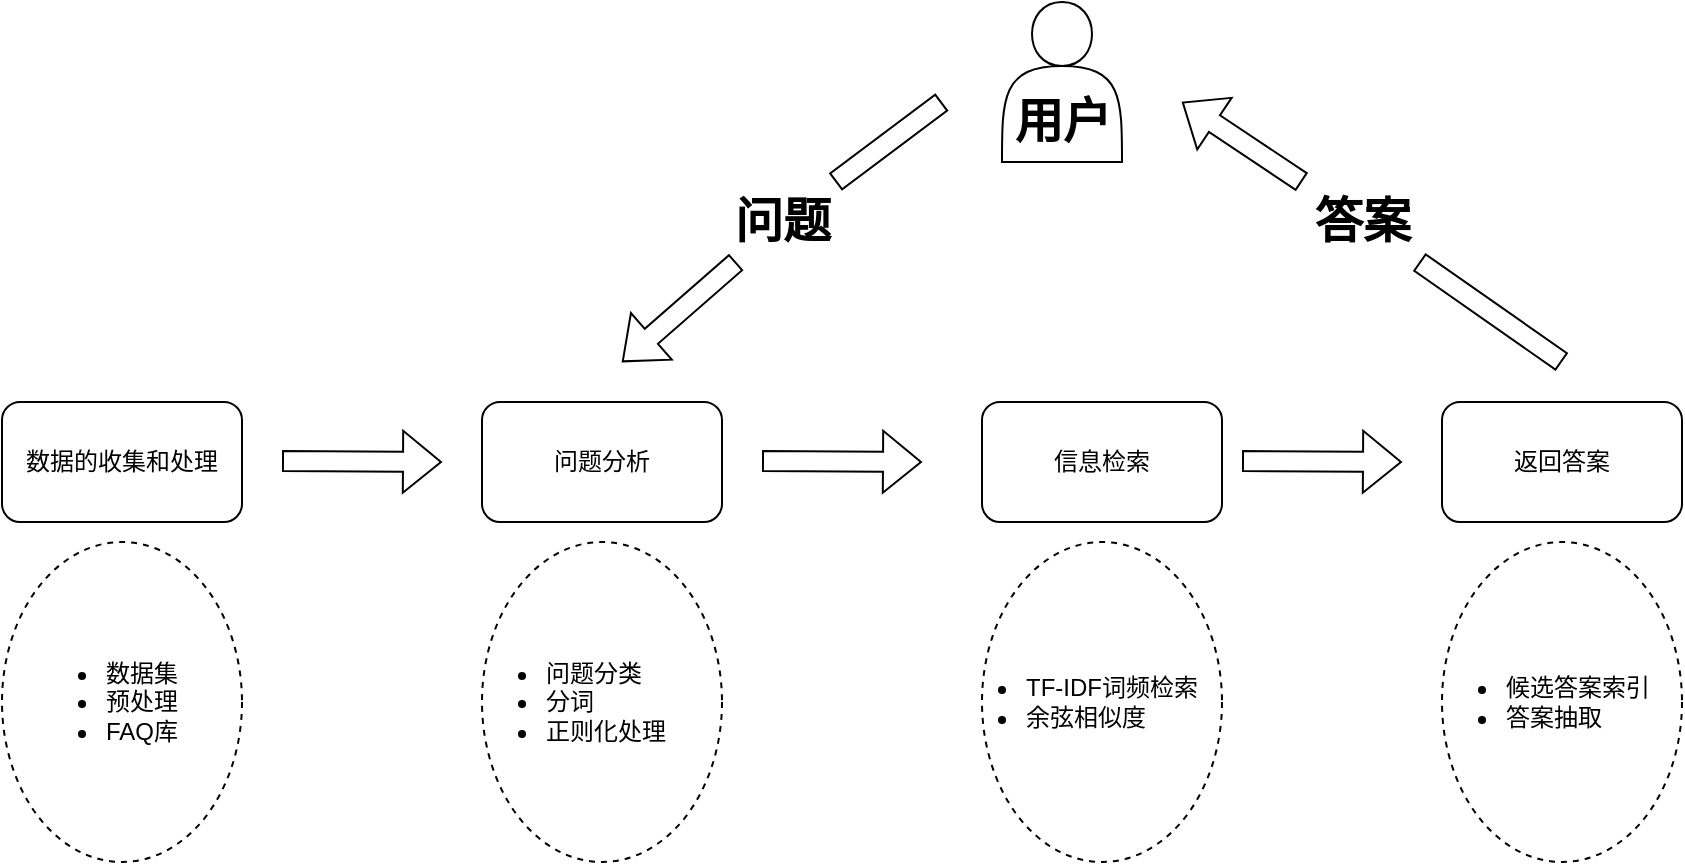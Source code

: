 <mxfile version="21.1.6" type="github" pages="3">
  <diagram name="第 1 页" id="9k_rCtPJAxfU9cjy0RwR">
    <mxGraphModel dx="1621" dy="743" grid="0" gridSize="10" guides="1" tooltips="1" connect="1" arrows="1" fold="1" page="0" pageScale="1" pageWidth="827" pageHeight="1169" background="none" math="0" shadow="0">
      <root>
        <mxCell id="0" />
        <mxCell id="1" parent="0" />
        <mxCell id="VXeoQZlyLiipx-zeGLDP-1" value="&lt;p class=&quot;MsoNormal&quot;&gt;问题分析&lt;/p&gt;" style="rounded=1;whiteSpace=wrap;html=1;" parent="1" vertex="1">
          <mxGeometry x="40" y="250" width="120" height="60" as="geometry" />
        </mxCell>
        <mxCell id="VXeoQZlyLiipx-zeGLDP-2" value="&lt;p class=&quot;MsoNormal&quot;&gt;数据的收集和处理&lt;/p&gt;" style="rounded=1;whiteSpace=wrap;html=1;" parent="1" vertex="1">
          <mxGeometry x="-200" y="250" width="120" height="60" as="geometry" />
        </mxCell>
        <mxCell id="VXeoQZlyLiipx-zeGLDP-3" value="&lt;p class=&quot;MsoNormal&quot;&gt;信息检索&lt;/p&gt;" style="rounded=1;whiteSpace=wrap;html=1;" parent="1" vertex="1">
          <mxGeometry x="290" y="250" width="120" height="60" as="geometry" />
        </mxCell>
        <mxCell id="VXeoQZlyLiipx-zeGLDP-4" value="&lt;p class=&quot;MsoNormal&quot;&gt;返回答案&lt;/p&gt;" style="rounded=1;whiteSpace=wrap;html=1;" parent="1" vertex="1">
          <mxGeometry x="520" y="250" width="120" height="60" as="geometry" />
        </mxCell>
        <mxCell id="VXeoQZlyLiipx-zeGLDP-5" value="" style="shape=flexArrow;endArrow=classic;html=1;rounded=0;" parent="1" edge="1">
          <mxGeometry width="50" height="50" relative="1" as="geometry">
            <mxPoint x="-60" y="279.5" as="sourcePoint" />
            <mxPoint x="20" y="280" as="targetPoint" />
          </mxGeometry>
        </mxCell>
        <mxCell id="VXeoQZlyLiipx-zeGLDP-7" value="" style="shape=flexArrow;endArrow=classic;html=1;rounded=0;" parent="1" edge="1">
          <mxGeometry width="50" height="50" relative="1" as="geometry">
            <mxPoint x="180" y="279.5" as="sourcePoint" />
            <mxPoint x="260" y="280" as="targetPoint" />
          </mxGeometry>
        </mxCell>
        <mxCell id="VXeoQZlyLiipx-zeGLDP-8" value="" style="shape=flexArrow;endArrow=classic;html=1;rounded=0;" parent="1" edge="1">
          <mxGeometry width="50" height="50" relative="1" as="geometry">
            <mxPoint x="420" y="279.5" as="sourcePoint" />
            <mxPoint x="500" y="280" as="targetPoint" />
          </mxGeometry>
        </mxCell>
        <mxCell id="VXeoQZlyLiipx-zeGLDP-9" value="" style="ellipse;whiteSpace=wrap;html=1;align=center;dashed=1;" parent="1" vertex="1">
          <mxGeometry x="-200" y="320" width="120" height="160" as="geometry" />
        </mxCell>
        <mxCell id="VXeoQZlyLiipx-zeGLDP-11" value="" style="ellipse;whiteSpace=wrap;html=1;align=center;dashed=1;" parent="1" vertex="1">
          <mxGeometry x="40" y="320" width="120" height="160" as="geometry" />
        </mxCell>
        <mxCell id="VXeoQZlyLiipx-zeGLDP-12" value="&lt;ul&gt;&lt;li&gt;数据集&lt;/li&gt;&lt;li&gt;预处理&lt;/li&gt;&lt;li&gt;FAQ库&lt;/li&gt;&lt;/ul&gt;" style="text;strokeColor=none;fillColor=none;html=1;whiteSpace=wrap;verticalAlign=middle;overflow=hidden;" parent="1" vertex="1">
          <mxGeometry x="-190" y="360" width="100" height="80" as="geometry" />
        </mxCell>
        <mxCell id="VXeoQZlyLiipx-zeGLDP-10" value="&lt;ul&gt;&lt;li&gt;问题分类&lt;/li&gt;&lt;li&gt;分词&lt;br&gt;&lt;/li&gt;&lt;li&gt;正则化处理&lt;/li&gt;&lt;/ul&gt;" style="text;strokeColor=none;fillColor=none;html=1;whiteSpace=wrap;verticalAlign=middle;overflow=hidden;" parent="1" vertex="1">
          <mxGeometry x="30" y="360" width="140" height="80" as="geometry" />
        </mxCell>
        <mxCell id="VXeoQZlyLiipx-zeGLDP-13" value="" style="shape=flexArrow;endArrow=classic;html=1;rounded=0;startArrow=none;" parent="1" source="VXeoQZlyLiipx-zeGLDP-23" edge="1">
          <mxGeometry width="50" height="50" relative="1" as="geometry">
            <mxPoint x="580" y="230" as="sourcePoint" />
            <mxPoint x="390" y="100" as="targetPoint" />
          </mxGeometry>
        </mxCell>
        <mxCell id="VXeoQZlyLiipx-zeGLDP-14" value="" style="shape=flexArrow;endArrow=classic;html=1;rounded=0;startArrow=none;" parent="1" source="VXeoQZlyLiipx-zeGLDP-21" edge="1">
          <mxGeometry width="50" height="50" relative="1" as="geometry">
            <mxPoint x="270" y="100" as="sourcePoint" />
            <mxPoint x="110" y="230" as="targetPoint" />
          </mxGeometry>
        </mxCell>
        <mxCell id="VXeoQZlyLiipx-zeGLDP-15" value="" style="shape=actor;whiteSpace=wrap;html=1;" parent="1" vertex="1">
          <mxGeometry x="300" y="50" width="60" height="80" as="geometry" />
        </mxCell>
        <mxCell id="VXeoQZlyLiipx-zeGLDP-16" value="用户" style="text;strokeColor=none;fillColor=none;html=1;fontSize=24;fontStyle=1;verticalAlign=middle;align=center;" parent="1" vertex="1">
          <mxGeometry x="280" y="90" width="100" height="40" as="geometry" />
        </mxCell>
        <mxCell id="VXeoQZlyLiipx-zeGLDP-17" value="" style="ellipse;whiteSpace=wrap;html=1;align=center;dashed=1;" parent="1" vertex="1">
          <mxGeometry x="290" y="320" width="120" height="160" as="geometry" />
        </mxCell>
        <mxCell id="VXeoQZlyLiipx-zeGLDP-18" value="" style="ellipse;whiteSpace=wrap;html=1;align=center;dashed=1;" parent="1" vertex="1">
          <mxGeometry x="520" y="320" width="120" height="160" as="geometry" />
        </mxCell>
        <mxCell id="VXeoQZlyLiipx-zeGLDP-19" value="&lt;ul&gt;&lt;li style=&quot;border-color: var(--border-color);&quot;&gt;TF-IDF词频检索&lt;/li&gt;&lt;li style=&quot;border-color: var(--border-color);&quot;&gt;余弦相似度&lt;/li&gt;&lt;/ul&gt;" style="text;strokeColor=none;fillColor=none;html=1;whiteSpace=wrap;verticalAlign=middle;overflow=hidden;" parent="1" vertex="1">
          <mxGeometry x="270" y="360" width="130" height="80" as="geometry" />
        </mxCell>
        <mxCell id="VXeoQZlyLiipx-zeGLDP-20" value="&lt;ul&gt;&lt;li&gt;候选答案索引&lt;/li&gt;&lt;li&gt;答案抽取&lt;/li&gt;&lt;/ul&gt;" style="text;strokeColor=none;fillColor=none;html=1;whiteSpace=wrap;verticalAlign=middle;overflow=hidden;" parent="1" vertex="1">
          <mxGeometry x="510" y="360" width="120" height="80" as="geometry" />
        </mxCell>
        <mxCell id="VXeoQZlyLiipx-zeGLDP-22" value="" style="shape=flexArrow;endArrow=none;html=1;rounded=0;" parent="1" target="VXeoQZlyLiipx-zeGLDP-21" edge="1">
          <mxGeometry width="50" height="50" relative="1" as="geometry">
            <mxPoint x="270" y="100" as="sourcePoint" />
            <mxPoint x="110" y="230" as="targetPoint" />
          </mxGeometry>
        </mxCell>
        <mxCell id="VXeoQZlyLiipx-zeGLDP-21" value="问题" style="text;strokeColor=none;fillColor=none;html=1;fontSize=24;fontStyle=1;verticalAlign=middle;align=center;" parent="1" vertex="1">
          <mxGeometry x="140" y="140" width="100" height="40" as="geometry" />
        </mxCell>
        <mxCell id="VXeoQZlyLiipx-zeGLDP-24" value="" style="shape=flexArrow;endArrow=none;html=1;rounded=0;" parent="1" target="VXeoQZlyLiipx-zeGLDP-23" edge="1">
          <mxGeometry width="50" height="50" relative="1" as="geometry">
            <mxPoint x="580" y="230" as="sourcePoint" />
            <mxPoint x="390" y="100" as="targetPoint" />
          </mxGeometry>
        </mxCell>
        <mxCell id="VXeoQZlyLiipx-zeGLDP-23" value="答案" style="text;strokeColor=none;fillColor=none;html=1;fontSize=24;fontStyle=1;verticalAlign=middle;align=center;" parent="1" vertex="1">
          <mxGeometry x="430" y="140" width="100" height="40" as="geometry" />
        </mxCell>
      </root>
    </mxGraphModel>
  </diagram>
  <diagram id="ycOy1lE6ail_rDYpfQKt" name="第 2 页">
    <mxGraphModel dx="1621" dy="1143" grid="0" gridSize="10" guides="1" tooltips="1" connect="1" arrows="1" fold="1" page="0" pageScale="1" pageWidth="827" pageHeight="1169" math="0" shadow="0">
      <root>
        <mxCell id="0" />
        <mxCell id="1" parent="0" />
        <mxCell id="4jKozUlBTK5qNhABJNXw-11" value="" style="verticalLabelPosition=bottom;verticalAlign=top;html=1;shape=mxgraph.basic.patternFillRect;fillStyle=diag;step=5;fillStrokeWidth=0.2;fillStrokeColor=#dddddd;" parent="1" vertex="1">
          <mxGeometry x="-10" y="10" width="730" height="400" as="geometry" />
        </mxCell>
        <mxCell id="4jKozUlBTK5qNhABJNXw-1" value="sentence" style="rounded=0;whiteSpace=wrap;html=1;" parent="1" vertex="1">
          <mxGeometry x="90" y="-80" width="120" height="60" as="geometry" />
        </mxCell>
        <mxCell id="4jKozUlBTK5qNhABJNXw-2" value="兼容性处理" style="rounded=0;whiteSpace=wrap;html=1;" parent="1" vertex="1">
          <mxGeometry x="450" y="-80" width="120" height="60" as="geometry" />
        </mxCell>
        <mxCell id="4jKozUlBTK5qNhABJNXw-3" value="基于词典分词结果" style="rounded=0;whiteSpace=wrap;html=1;" parent="1" vertex="1">
          <mxGeometry x="90" y="40" width="120" height="60" as="geometry" />
        </mxCell>
        <mxCell id="4jKozUlBTK5qNhABJNXw-4" value="词性标注及用于词性标注的新词发现" style="rounded=0;whiteSpace=wrap;html=1;" parent="1" vertex="1">
          <mxGeometry x="90" y="160" width="120" height="60" as="geometry" />
        </mxCell>
        <mxCell id="4jKozUlBTK5qNhABJNXw-5" value="词性标注结果" style="rounded=0;whiteSpace=wrap;html=1;" parent="1" vertex="1">
          <mxGeometry x="90" y="280" width="120" height="60" as="geometry" />
        </mxCell>
        <mxCell id="4jKozUlBTK5qNhABJNXw-6" value="关键词提取" style="rounded=0;whiteSpace=wrap;html=1;" parent="1" vertex="1">
          <mxGeometry x="320" y="160" width="120" height="60" as="geometry" />
        </mxCell>
        <mxCell id="4jKozUlBTK5qNhABJNXw-7" value="关键词提取结果" style="rounded=0;whiteSpace=wrap;html=1;" parent="1" vertex="1">
          <mxGeometry x="320" y="280" width="120" height="60" as="geometry" />
        </mxCell>
        <mxCell id="4jKozUlBTK5qNhABJNXw-8" value="分词结果" style="rounded=0;whiteSpace=wrap;html=1;" parent="1" vertex="1">
          <mxGeometry x="520" y="280" width="120" height="60" as="geometry" />
        </mxCell>
        <mxCell id="4jKozUlBTK5qNhABJNXw-9" value="新词发现" style="rounded=0;whiteSpace=wrap;html=1;" parent="1" vertex="1">
          <mxGeometry x="520" y="40" width="120" height="60" as="geometry" />
        </mxCell>
        <mxCell id="4jKozUlBTK5qNhABJNXw-12" value="" style="endArrow=classic;html=1;rounded=0;exitX=0.5;exitY=1;exitDx=0;exitDy=0;" parent="1" source="4jKozUlBTK5qNhABJNXw-1" edge="1">
          <mxGeometry width="50" height="50" relative="1" as="geometry">
            <mxPoint x="170" y="220" as="sourcePoint" />
            <mxPoint x="150" y="40" as="targetPoint" />
          </mxGeometry>
        </mxCell>
        <mxCell id="4jKozUlBTK5qNhABJNXw-13" value="" style="endArrow=classic;html=1;rounded=0;exitX=0.5;exitY=1;exitDx=0;exitDy=0;" parent="1" edge="1">
          <mxGeometry width="50" height="50" relative="1" as="geometry">
            <mxPoint x="149.5" y="100" as="sourcePoint" />
            <mxPoint x="149.5" y="160" as="targetPoint" />
          </mxGeometry>
        </mxCell>
        <mxCell id="4jKozUlBTK5qNhABJNXw-14" value="" style="endArrow=classic;html=1;rounded=0;exitX=0.5;exitY=1;exitDx=0;exitDy=0;" parent="1" edge="1">
          <mxGeometry width="50" height="50" relative="1" as="geometry">
            <mxPoint x="149.5" y="220" as="sourcePoint" />
            <mxPoint x="149.5" y="280" as="targetPoint" />
          </mxGeometry>
        </mxCell>
        <mxCell id="4jKozUlBTK5qNhABJNXw-15" value="" style="endArrow=classic;html=1;rounded=0;exitX=0.5;exitY=1;exitDx=0;exitDy=0;" parent="1" edge="1">
          <mxGeometry width="50" height="50" relative="1" as="geometry">
            <mxPoint x="379.5" y="220" as="sourcePoint" />
            <mxPoint x="379.5" y="280" as="targetPoint" />
          </mxGeometry>
        </mxCell>
        <mxCell id="4jKozUlBTK5qNhABJNXw-16" value="" style="endArrow=classic;html=1;rounded=0;" parent="1" edge="1">
          <mxGeometry width="50" height="50" relative="1" as="geometry">
            <mxPoint x="580" y="100" as="sourcePoint" />
            <mxPoint x="579.5" y="280" as="targetPoint" />
          </mxGeometry>
        </mxCell>
        <mxCell id="4jKozUlBTK5qNhABJNXw-17" value="" style="endArrow=classic;html=1;rounded=0;" parent="1" edge="1">
          <mxGeometry width="50" height="50" relative="1" as="geometry">
            <mxPoint x="510" y="-20" as="sourcePoint" />
            <mxPoint x="510" y="10" as="targetPoint" />
          </mxGeometry>
        </mxCell>
        <mxCell id="4jKozUlBTK5qNhABJNXw-18" value="" style="endArrow=classic;html=1;rounded=0;" parent="1" edge="1">
          <mxGeometry width="50" height="50" relative="1" as="geometry">
            <mxPoint x="580" y="136" as="sourcePoint" />
            <mxPoint x="379.5" y="160" as="targetPoint" />
            <Array as="points">
              <mxPoint x="380" y="136" />
            </Array>
          </mxGeometry>
        </mxCell>
      </root>
    </mxGraphModel>
  </diagram>
  <diagram id="BSb3nH8qiWQDSn-JlYLv" name="第 3 页">
    <mxGraphModel dx="2028" dy="991" grid="0" gridSize="10" guides="1" tooltips="1" connect="1" arrows="1" fold="1" page="0" pageScale="1" pageWidth="827" pageHeight="1169" math="0" shadow="0">
      <root>
        <mxCell id="0" />
        <mxCell id="1" parent="0" />
        <mxCell id="iBUrKU4FkDZn9cnNOTZS-1" value="测试集" style="strokeWidth=2;html=1;shape=mxgraph.flowchart.multi-document;whiteSpace=wrap;" vertex="1" parent="1">
          <mxGeometry x="250" y="80" width="88" height="60" as="geometry" />
        </mxCell>
        <mxCell id="iBUrKU4FkDZn9cnNOTZS-2" value="训练集" style="strokeWidth=2;html=1;shape=mxgraph.flowchart.multi-document;whiteSpace=wrap;" vertex="1" parent="1">
          <mxGeometry x="-50" y="80" width="88" height="60" as="geometry" />
        </mxCell>
        <mxCell id="iBUrKU4FkDZn9cnNOTZS-3" value="未标记文本" style="strokeWidth=2;html=1;shape=mxgraph.flowchart.multi-document;whiteSpace=wrap;" vertex="1" parent="1">
          <mxGeometry x="586" y="80" width="88" height="60" as="geometry" />
        </mxCell>
        <mxCell id="iBUrKU4FkDZn9cnNOTZS-4" value="" style="verticalLabelPosition=bottom;verticalAlign=top;html=1;shape=mxgraph.basic.patternFillRect;fillStyle=diag;step=5;fillStrokeWidth=0.2;fillStrokeColor=#dddddd;" vertex="1" parent="1">
          <mxGeometry x="-116" y="200" width="220" height="330" as="geometry" />
        </mxCell>
        <mxCell id="iBUrKU4FkDZn9cnNOTZS-7" value="" style="verticalLabelPosition=bottom;verticalAlign=top;html=1;shape=mxgraph.basic.patternFillRect;fillStyle=diag;step=5;fillStrokeWidth=0.2;fillStrokeColor=#dddddd;" vertex="1" parent="1">
          <mxGeometry x="184" y="200" width="220" height="400" as="geometry" />
        </mxCell>
        <mxCell id="iBUrKU4FkDZn9cnNOTZS-8" value="" style="verticalLabelPosition=bottom;verticalAlign=top;html=1;shape=mxgraph.basic.patternFillRect;fillStyle=diag;step=5;fillStrokeWidth=0.2;fillStrokeColor=#dddddd;" vertex="1" parent="1">
          <mxGeometry x="520" y="200" width="220" height="400" as="geometry" />
        </mxCell>
        <mxCell id="iBUrKU4FkDZn9cnNOTZS-9" value="文本预处理" style="rounded=0;whiteSpace=wrap;html=1;" vertex="1" parent="1">
          <mxGeometry x="-66" y="230" width="120" height="60" as="geometry" />
        </mxCell>
        <mxCell id="iBUrKU4FkDZn9cnNOTZS-10" value="去掉停用词" style="rounded=0;whiteSpace=wrap;html=1;" vertex="1" parent="1">
          <mxGeometry x="-66" y="370" width="120" height="60" as="geometry" />
        </mxCell>
        <mxCell id="iBUrKU4FkDZn9cnNOTZS-11" value="分词" style="rounded=0;whiteSpace=wrap;html=1;" vertex="1" parent="1">
          <mxGeometry x="-66" y="300" width="120" height="60" as="geometry" />
        </mxCell>
        <mxCell id="iBUrKU4FkDZn9cnNOTZS-12" value="类别关键词提取" style="rounded=0;whiteSpace=wrap;html=1;" vertex="1" parent="1">
          <mxGeometry x="-66" y="440" width="120" height="60" as="geometry" />
        </mxCell>
        <mxCell id="iBUrKU4FkDZn9cnNOTZS-13" value="文本预处理" style="rounded=0;whiteSpace=wrap;html=1;" vertex="1" parent="1">
          <mxGeometry x="240" y="230" width="120" height="60" as="geometry" />
        </mxCell>
        <mxCell id="iBUrKU4FkDZn9cnNOTZS-14" value="分词" style="rounded=0;whiteSpace=wrap;html=1;" vertex="1" parent="1">
          <mxGeometry x="240" y="300" width="120" height="60" as="geometry" />
        </mxCell>
        <mxCell id="iBUrKU4FkDZn9cnNOTZS-15" value="去掉停用词" style="rounded=0;whiteSpace=wrap;html=1;" vertex="1" parent="1">
          <mxGeometry x="240" y="370" width="120" height="60" as="geometry" />
        </mxCell>
        <mxCell id="iBUrKU4FkDZn9cnNOTZS-16" value="文本关键词提取" style="rounded=0;whiteSpace=wrap;html=1;" vertex="1" parent="1">
          <mxGeometry x="240" y="440" width="120" height="60" as="geometry" />
        </mxCell>
        <mxCell id="iBUrKU4FkDZn9cnNOTZS-17" value="根据余弦相似度分类文本" style="rounded=0;whiteSpace=wrap;html=1;" vertex="1" parent="1">
          <mxGeometry x="240" y="510" width="120" height="60" as="geometry" />
        </mxCell>
        <mxCell id="iBUrKU4FkDZn9cnNOTZS-18" value="文本预处理" style="rounded=0;whiteSpace=wrap;html=1;" vertex="1" parent="1">
          <mxGeometry x="570" y="230" width="120" height="60" as="geometry" />
        </mxCell>
        <mxCell id="iBUrKU4FkDZn9cnNOTZS-19" value="分词" style="rounded=0;whiteSpace=wrap;html=1;" vertex="1" parent="1">
          <mxGeometry x="570" y="300" width="120" height="60" as="geometry" />
        </mxCell>
        <mxCell id="iBUrKU4FkDZn9cnNOTZS-20" value="去掉停用词" style="rounded=0;whiteSpace=wrap;html=1;" vertex="1" parent="1">
          <mxGeometry x="570" y="370" width="120" height="60" as="geometry" />
        </mxCell>
        <mxCell id="iBUrKU4FkDZn9cnNOTZS-21" value="文本关键词提取" style="rounded=0;whiteSpace=wrap;html=1;" vertex="1" parent="1">
          <mxGeometry x="570" y="440" width="120" height="60" as="geometry" />
        </mxCell>
        <mxCell id="iBUrKU4FkDZn9cnNOTZS-22" value="根据余弦相似度分类文本" style="rounded=0;whiteSpace=wrap;html=1;" vertex="1" parent="1">
          <mxGeometry x="570" y="510" width="120" height="60" as="geometry" />
        </mxCell>
        <mxCell id="iBUrKU4FkDZn9cnNOTZS-24" value="" style="html=1;shadow=0;dashed=0;align=center;verticalAlign=middle;shape=mxgraph.arrows2.arrow;dy=0.54;dx=27;direction=south;notch=0;" vertex="1" parent="1">
          <mxGeometry x="-50" y="150" width="70" height="50" as="geometry" />
        </mxCell>
        <mxCell id="iBUrKU4FkDZn9cnNOTZS-25" value="" style="html=1;shadow=0;dashed=0;align=center;verticalAlign=middle;shape=mxgraph.arrows2.arrow;dy=0.54;dx=27;direction=south;notch=0;" vertex="1" parent="1">
          <mxGeometry x="259" y="150" width="70" height="50" as="geometry" />
        </mxCell>
        <mxCell id="iBUrKU4FkDZn9cnNOTZS-26" value="" style="html=1;shadow=0;dashed=0;align=center;verticalAlign=middle;shape=mxgraph.arrows2.arrow;dy=0.54;dx=27;direction=south;notch=0;" vertex="1" parent="1">
          <mxGeometry x="595" y="150" width="70" height="50" as="geometry" />
        </mxCell>
        <mxCell id="iBUrKU4FkDZn9cnNOTZS-27" value="测试" style="html=1;shadow=0;dashed=0;align=center;verticalAlign=middle;shape=mxgraph.arrows2.arrow;dy=0.6;dx=40;notch=0;" vertex="1" parent="1">
          <mxGeometry x="110" y="320" width="70" height="50" as="geometry" />
        </mxCell>
        <mxCell id="iBUrKU4FkDZn9cnNOTZS-28" value="应用阈值" style="html=1;shadow=0;dashed=0;align=center;verticalAlign=middle;shape=mxgraph.arrows2.arrow;dy=0.6;dx=40;notch=0;" vertex="1" parent="1">
          <mxGeometry x="410" y="300" width="110" height="80" as="geometry" />
        </mxCell>
        <mxCell id="iBUrKU4FkDZn9cnNOTZS-29" value="" style="html=1;shadow=0;dashed=0;align=center;verticalAlign=middle;shape=mxgraph.arrows2.arrow;dy=0.6;dx=40;direction=north;notch=0;" vertex="1" parent="1">
          <mxGeometry x="-38" y="550" width="46" height="150" as="geometry" />
        </mxCell>
        <mxCell id="iBUrKU4FkDZn9cnNOTZS-30" value="" style="verticalLabelPosition=bottom;verticalAlign=top;html=1;shape=mxgraph.basic.patternFillRect;fillStyle=diag;step=5;fillStrokeWidth=0.2;fillStrokeColor=#dddddd;" vertex="1" parent="1">
          <mxGeometry x="-116" y="710" width="856" height="170" as="geometry" />
        </mxCell>
        <mxCell id="iBUrKU4FkDZn9cnNOTZS-31" value="" style="html=1;shadow=0;dashed=0;align=center;verticalAlign=middle;shape=mxgraph.arrows2.arrow;dy=0.6;dx=40;direction=south;notch=0;" vertex="1" parent="1">
          <mxGeometry x="274" y="610" width="40" height="90" as="geometry" />
        </mxCell>
        <mxCell id="iBUrKU4FkDZn9cnNOTZS-32" value="" style="html=1;shadow=0;dashed=0;align=center;verticalAlign=middle;shape=mxgraph.arrows2.arrow;dy=0.6;dx=40;direction=south;notch=0;" vertex="1" parent="1">
          <mxGeometry x="610" y="610" width="40" height="90" as="geometry" />
        </mxCell>
        <mxCell id="iBUrKU4FkDZn9cnNOTZS-33" value="" style="verticalLabelPosition=bottom;verticalAlign=top;html=1;shape=mxgraph.basic.rect;fillColor2=none;strokeWidth=1;size=20;indent=5;" vertex="1" parent="1">
          <mxGeometry x="-75" y="730" width="775" height="40" as="geometry" />
        </mxCell>
        <mxCell id="iBUrKU4FkDZn9cnNOTZS-35" value="" style="verticalLabelPosition=bottom;verticalAlign=top;html=1;shape=mxgraph.basic.rect;fillColor2=none;strokeWidth=1;size=20;indent=5;" vertex="1" parent="1">
          <mxGeometry x="-75" y="780" width="775" height="40" as="geometry" />
        </mxCell>
        <mxCell id="iBUrKU4FkDZn9cnNOTZS-36" value="" style="verticalLabelPosition=bottom;verticalAlign=top;html=1;shape=mxgraph.basic.rect;fillColor2=none;strokeWidth=1;size=20;indent=5;" vertex="1" parent="1">
          <mxGeometry x="-75.5" y="830" width="775" height="40" as="geometry" />
        </mxCell>
        <mxCell id="iBUrKU4FkDZn9cnNOTZS-37" value="判断阈值条件" style="text;html=1;strokeColor=none;fillColor=none;align=center;verticalAlign=middle;whiteSpace=wrap;rounded=0;" vertex="1" parent="1">
          <mxGeometry x="199" y="735" width="190" height="30" as="geometry" />
        </mxCell>
        <mxCell id="iBUrKU4FkDZn9cnNOTZS-38" value="更新训练集" style="text;html=1;strokeColor=none;fillColor=none;align=center;verticalAlign=middle;whiteSpace=wrap;rounded=0;" vertex="1" parent="1">
          <mxGeometry x="243.5" y="785" width="101" height="30" as="geometry" />
        </mxCell>
        <mxCell id="iBUrKU4FkDZn9cnNOTZS-39" value="根据余弦相似度分类文本" style="text;html=1;strokeColor=none;fillColor=none;align=center;verticalAlign=middle;whiteSpace=wrap;rounded=0;" vertex="1" parent="1">
          <mxGeometry x="211" y="835" width="166" height="30" as="geometry" />
        </mxCell>
        <mxCell id="iBUrKU4FkDZn9cnNOTZS-40" value="3.自动更新类别关键词阶段" style="text;html=1;strokeColor=none;fillColor=none;align=center;verticalAlign=middle;whiteSpace=wrap;rounded=0;" vertex="1" parent="1">
          <mxGeometry x="-116" y="705" width="154" height="30" as="geometry" />
        </mxCell>
        <mxCell id="iBUrKU4FkDZn9cnNOTZS-41" value="1.训练阶段" style="text;html=1;strokeColor=none;fillColor=none;align=center;verticalAlign=middle;whiteSpace=wrap;rounded=0;" vertex="1" parent="1">
          <mxGeometry x="-116" y="200" width="60" height="30" as="geometry" />
        </mxCell>
        <mxCell id="iBUrKU4FkDZn9cnNOTZS-42" value="2.测试阶段" style="text;html=1;strokeColor=none;fillColor=none;align=center;verticalAlign=middle;whiteSpace=wrap;rounded=0;" vertex="1" parent="1">
          <mxGeometry x="183.5" y="200" width="60" height="30" as="geometry" />
        </mxCell>
        <mxCell id="iBUrKU4FkDZn9cnNOTZS-43" value="应用" style="text;html=1;strokeColor=none;fillColor=none;align=center;verticalAlign=middle;whiteSpace=wrap;rounded=0;" vertex="1" parent="1">
          <mxGeometry x="520" y="200" width="60" height="30" as="geometry" />
        </mxCell>
      </root>
    </mxGraphModel>
  </diagram>
</mxfile>

